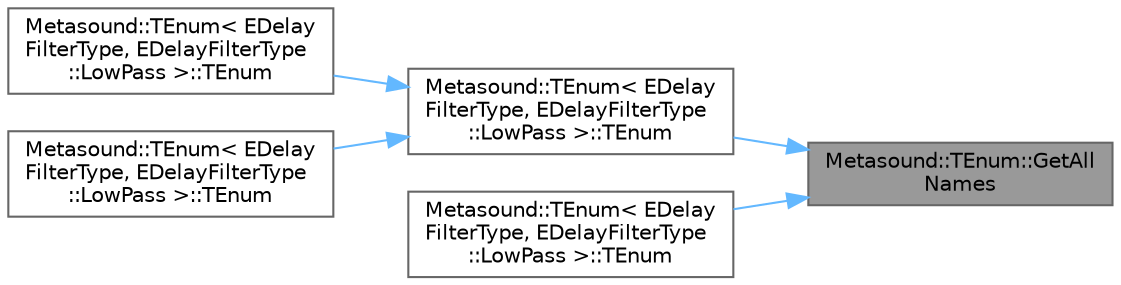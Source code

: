 digraph "Metasound::TEnum::GetAllNames"
{
 // INTERACTIVE_SVG=YES
 // LATEX_PDF_SIZE
  bgcolor="transparent";
  edge [fontname=Helvetica,fontsize=10,labelfontname=Helvetica,labelfontsize=10];
  node [fontname=Helvetica,fontsize=10,shape=box,height=0.2,width=0.4];
  rankdir="RL";
  Node1 [id="Node000001",label="Metasound::TEnum::GetAll\lNames",height=0.2,width=0.4,color="gray40", fillcolor="grey60", style="filled", fontcolor="black",tooltip=" "];
  Node1 -> Node2 [id="edge1_Node000001_Node000002",dir="back",color="steelblue1",style="solid",tooltip=" "];
  Node2 [id="Node000002",label="Metasound::TEnum\< EDelay\lFilterType, EDelayFilterType\l::LowPass \>::TEnum",height=0.2,width=0.4,color="grey40", fillcolor="white", style="filled",URL="$d5/d69/classMetasound_1_1TEnum.html#a55500a1f290a079f8fd70231cf110570",tooltip=" "];
  Node2 -> Node3 [id="edge2_Node000002_Node000003",dir="back",color="steelblue1",style="solid",tooltip=" "];
  Node3 [id="Node000003",label="Metasound::TEnum\< EDelay\lFilterType, EDelayFilterType\l::LowPass \>::TEnum",height=0.2,width=0.4,color="grey40", fillcolor="white", style="filled",URL="$d5/d69/classMetasound_1_1TEnum.html#acef999381aa06ee3a27ff8c0ff522c65",tooltip=" "];
  Node2 -> Node4 [id="edge3_Node000002_Node000004",dir="back",color="steelblue1",style="solid",tooltip=" "];
  Node4 [id="Node000004",label="Metasound::TEnum\< EDelay\lFilterType, EDelayFilterType\l::LowPass \>::TEnum",height=0.2,width=0.4,color="grey40", fillcolor="white", style="filled",URL="$d5/d69/classMetasound_1_1TEnum.html#aaaed6f76ab284da27f6463984c9afc54",tooltip=" "];
  Node1 -> Node5 [id="edge4_Node000001_Node000005",dir="back",color="steelblue1",style="solid",tooltip=" "];
  Node5 [id="Node000005",label="Metasound::TEnum\< EDelay\lFilterType, EDelayFilterType\l::LowPass \>::TEnum",height=0.2,width=0.4,color="grey40", fillcolor="white", style="filled",URL="$d5/d69/classMetasound_1_1TEnum.html#ada298b1d75b53655a5e87a8773223cd4",tooltip=" "];
}
